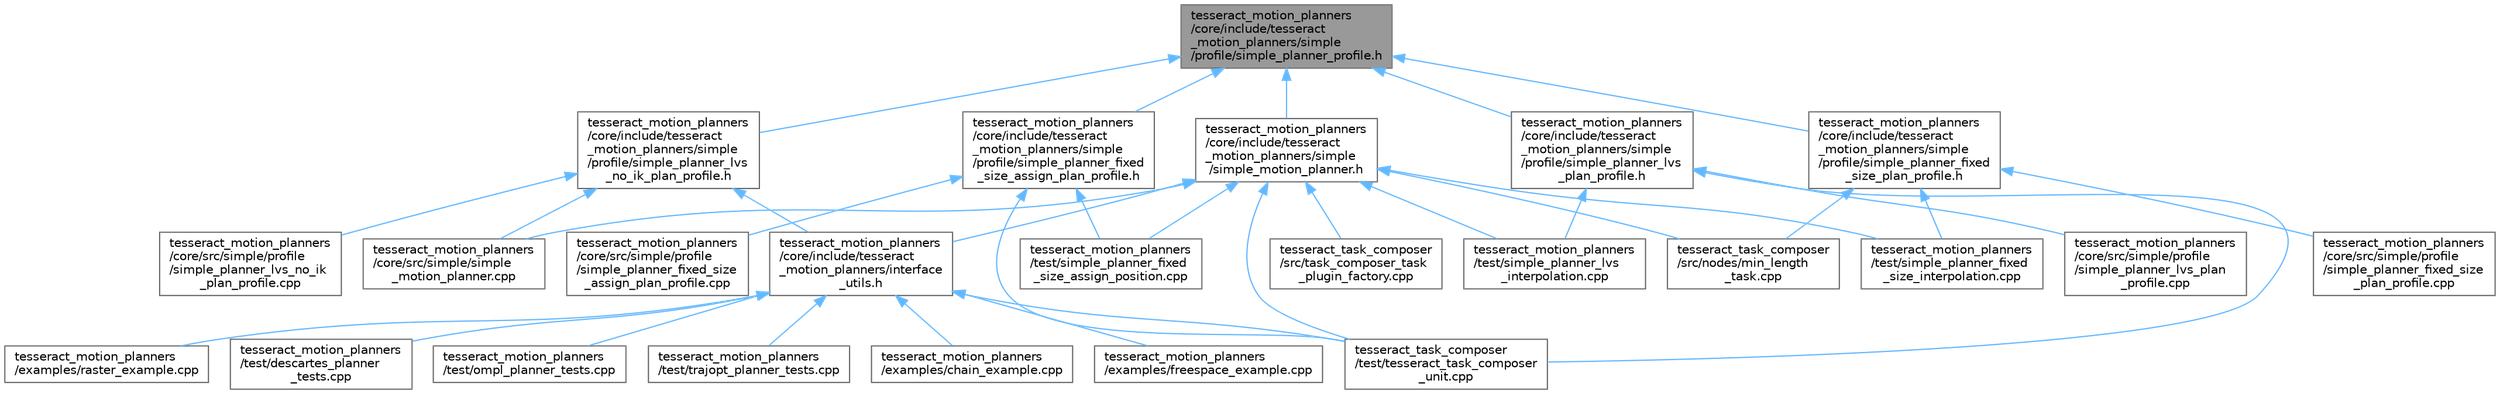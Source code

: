digraph "tesseract_motion_planners/core/include/tesseract_motion_planners/simple/profile/simple_planner_profile.h"
{
 // LATEX_PDF_SIZE
  bgcolor="transparent";
  edge [fontname=Helvetica,fontsize=10,labelfontname=Helvetica,labelfontsize=10];
  node [fontname=Helvetica,fontsize=10,shape=box,height=0.2,width=0.4];
  Node1 [label="tesseract_motion_planners\l/core/include/tesseract\l_motion_planners/simple\l/profile/simple_planner_profile.h",height=0.2,width=0.4,color="gray40", fillcolor="grey60", style="filled", fontcolor="black",tooltip=" "];
  Node1 -> Node2 [dir="back",color="steelblue1",style="solid"];
  Node2 [label="tesseract_motion_planners\l/core/include/tesseract\l_motion_planners/simple\l/profile/simple_planner_fixed\l_size_assign_plan_profile.h",height=0.2,width=0.4,color="grey40", fillcolor="white", style="filled",URL="$d0/d22/simple__planner__fixed__size__assign__plan__profile_8h.html",tooltip=" "];
  Node2 -> Node3 [dir="back",color="steelblue1",style="solid"];
  Node3 [label="tesseract_motion_planners\l/core/src/simple/profile\l/simple_planner_fixed_size\l_assign_plan_profile.cpp",height=0.2,width=0.4,color="grey40", fillcolor="white", style="filled",URL="$d3/db1/simple__planner__fixed__size__assign__plan__profile_8cpp.html",tooltip=" "];
  Node2 -> Node4 [dir="back",color="steelblue1",style="solid"];
  Node4 [label="tesseract_motion_planners\l/test/simple_planner_fixed\l_size_assign_position.cpp",height=0.2,width=0.4,color="grey40", fillcolor="white", style="filled",URL="$d7/d25/simple__planner__fixed__size__assign__position_8cpp.html",tooltip=" "];
  Node2 -> Node5 [dir="back",color="steelblue1",style="solid"];
  Node5 [label="tesseract_task_composer\l/test/tesseract_task_composer\l_unit.cpp",height=0.2,width=0.4,color="grey40", fillcolor="white", style="filled",URL="$d7/db5/tesseract__task__composer__unit_8cpp.html",tooltip=" "];
  Node1 -> Node6 [dir="back",color="steelblue1",style="solid"];
  Node6 [label="tesseract_motion_planners\l/core/include/tesseract\l_motion_planners/simple\l/profile/simple_planner_fixed\l_size_plan_profile.h",height=0.2,width=0.4,color="grey40", fillcolor="white", style="filled",URL="$d3/d33/simple__planner__fixed__size__plan__profile_8h.html",tooltip=" "];
  Node6 -> Node7 [dir="back",color="steelblue1",style="solid"];
  Node7 [label="tesseract_motion_planners\l/core/src/simple/profile\l/simple_planner_fixed_size\l_plan_profile.cpp",height=0.2,width=0.4,color="grey40", fillcolor="white", style="filled",URL="$da/d37/simple__planner__fixed__size__plan__profile_8cpp.html",tooltip=" "];
  Node6 -> Node8 [dir="back",color="steelblue1",style="solid"];
  Node8 [label="tesseract_motion_planners\l/test/simple_planner_fixed\l_size_interpolation.cpp",height=0.2,width=0.4,color="grey40", fillcolor="white", style="filled",URL="$dd/db6/simple__planner__fixed__size__interpolation_8cpp.html",tooltip=" "];
  Node6 -> Node9 [dir="back",color="steelblue1",style="solid"];
  Node9 [label="tesseract_task_composer\l/src/nodes/min_length\l_task.cpp",height=0.2,width=0.4,color="grey40", fillcolor="white", style="filled",URL="$dd/d1c/min__length__task_8cpp.html",tooltip="Task for processing the seed so it meets a minimum length. Planners like trajopt need at least 10 sta..."];
  Node1 -> Node10 [dir="back",color="steelblue1",style="solid"];
  Node10 [label="tesseract_motion_planners\l/core/include/tesseract\l_motion_planners/simple\l/profile/simple_planner_lvs\l_no_ik_plan_profile.h",height=0.2,width=0.4,color="grey40", fillcolor="white", style="filled",URL="$d4/d1d/simple__planner__lvs__no__ik__plan__profile_8h.html",tooltip="This does not use inverse kinematics."];
  Node10 -> Node11 [dir="back",color="steelblue1",style="solid"];
  Node11 [label="tesseract_motion_planners\l/core/include/tesseract\l_motion_planners/interface\l_utils.h",height=0.2,width=0.4,color="grey40", fillcolor="white", style="filled",URL="$d8/df9/interface__utils_8h.html",tooltip=" "];
  Node11 -> Node12 [dir="back",color="steelblue1",style="solid"];
  Node12 [label="tesseract_motion_planners\l/examples/chain_example.cpp",height=0.2,width=0.4,color="grey40", fillcolor="white", style="filled",URL="$d2/de8/chain__example_8cpp.html",tooltip="Chained motion planning example."];
  Node11 -> Node13 [dir="back",color="steelblue1",style="solid"];
  Node13 [label="tesseract_motion_planners\l/examples/freespace_example.cpp",height=0.2,width=0.4,color="grey40", fillcolor="white", style="filled",URL="$d4/d82/freespace__example_8cpp.html",tooltip="Freespace motion planning example."];
  Node11 -> Node14 [dir="back",color="steelblue1",style="solid"];
  Node14 [label="tesseract_motion_planners\l/examples/raster_example.cpp",height=0.2,width=0.4,color="grey40", fillcolor="white", style="filled",URL="$d4/dfe/raster__example_8cpp.html",tooltip="Raster motion planning example."];
  Node11 -> Node15 [dir="back",color="steelblue1",style="solid"];
  Node15 [label="tesseract_motion_planners\l/test/descartes_planner\l_tests.cpp",height=0.2,width=0.4,color="grey40", fillcolor="white", style="filled",URL="$d6/dcb/descartes__planner__tests_8cpp.html",tooltip="This contains unit test for the tesseract descartes planner."];
  Node11 -> Node16 [dir="back",color="steelblue1",style="solid"];
  Node16 [label="tesseract_motion_planners\l/test/ompl_planner_tests.cpp",height=0.2,width=0.4,color="grey40", fillcolor="white", style="filled",URL="$d9/d5d/ompl__planner__tests_8cpp.html",tooltip="This contains unit test for the tesseract descartes planner."];
  Node11 -> Node17 [dir="back",color="steelblue1",style="solid"];
  Node17 [label="tesseract_motion_planners\l/test/trajopt_planner_tests.cpp",height=0.2,width=0.4,color="grey40", fillcolor="white", style="filled",URL="$db/d0c/trajopt__planner__tests_8cpp.html",tooltip=" "];
  Node11 -> Node5 [dir="back",color="steelblue1",style="solid"];
  Node10 -> Node18 [dir="back",color="steelblue1",style="solid"];
  Node18 [label="tesseract_motion_planners\l/core/src/simple/profile\l/simple_planner_lvs_no_ik\l_plan_profile.cpp",height=0.2,width=0.4,color="grey40", fillcolor="white", style="filled",URL="$d0/d55/simple__planner__lvs__no__ik__plan__profile_8cpp.html",tooltip="This does not use inverse kinematics."];
  Node10 -> Node19 [dir="back",color="steelblue1",style="solid"];
  Node19 [label="tesseract_motion_planners\l/core/src/simple/simple\l_motion_planner.cpp",height=0.2,width=0.4,color="grey40", fillcolor="white", style="filled",URL="$dc/d28/simple__motion__planner_8cpp.html",tooltip="The simple planner is meant to be a tool for assigning values to the seed. The planner simply loops o..."];
  Node1 -> Node20 [dir="back",color="steelblue1",style="solid"];
  Node20 [label="tesseract_motion_planners\l/core/include/tesseract\l_motion_planners/simple\l/profile/simple_planner_lvs\l_plan_profile.h",height=0.2,width=0.4,color="grey40", fillcolor="white", style="filled",URL="$d6/d72/simple__planner__lvs__plan__profile_8h.html",tooltip=" "];
  Node20 -> Node21 [dir="back",color="steelblue1",style="solid"];
  Node21 [label="tesseract_motion_planners\l/core/src/simple/profile\l/simple_planner_lvs_plan\l_profile.cpp",height=0.2,width=0.4,color="grey40", fillcolor="white", style="filled",URL="$d7/ddb/simple__planner__lvs__plan__profile_8cpp.html",tooltip=" "];
  Node20 -> Node22 [dir="back",color="steelblue1",style="solid"];
  Node22 [label="tesseract_motion_planners\l/test/simple_planner_lvs\l_interpolation.cpp",height=0.2,width=0.4,color="grey40", fillcolor="white", style="filled",URL="$d7/ddc/simple__planner__lvs__interpolation_8cpp.html",tooltip=" "];
  Node20 -> Node5 [dir="back",color="steelblue1",style="solid"];
  Node1 -> Node23 [dir="back",color="steelblue1",style="solid"];
  Node23 [label="tesseract_motion_planners\l/core/include/tesseract\l_motion_planners/simple\l/simple_motion_planner.h",height=0.2,width=0.4,color="grey40", fillcolor="white", style="filled",URL="$de/dd7/simple__motion__planner_8h.html",tooltip="The simple planner is meant to be a tool for assigning values to the seed. The planner simply loops o..."];
  Node23 -> Node11 [dir="back",color="steelblue1",style="solid"];
  Node23 -> Node19 [dir="back",color="steelblue1",style="solid"];
  Node23 -> Node4 [dir="back",color="steelblue1",style="solid"];
  Node23 -> Node8 [dir="back",color="steelblue1",style="solid"];
  Node23 -> Node22 [dir="back",color="steelblue1",style="solid"];
  Node23 -> Node9 [dir="back",color="steelblue1",style="solid"];
  Node23 -> Node24 [dir="back",color="steelblue1",style="solid"];
  Node24 [label="tesseract_task_composer\l/src/task_composer_task\l_plugin_factory.cpp",height=0.2,width=0.4,color="grey40", fillcolor="white", style="filled",URL="$dc/de0/task__composer__task__plugin__factory_8cpp.html",tooltip="A task in the pipeline."];
  Node23 -> Node5 [dir="back",color="steelblue1",style="solid"];
}
